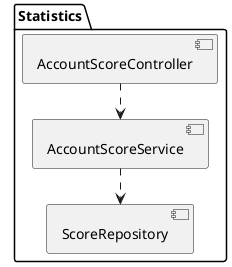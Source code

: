 @startuml Statistics Package
!pragma layout smetana

package "Statistics" {

    [AccountScoreController]
    [AccountScoreService]
    [ScoreRepository]
    AccountScoreController ..> AccountScoreService
    AccountScoreService ..> ScoreRepository
}


@enduml
//Manages game statistics, \nscores, and leaderboards